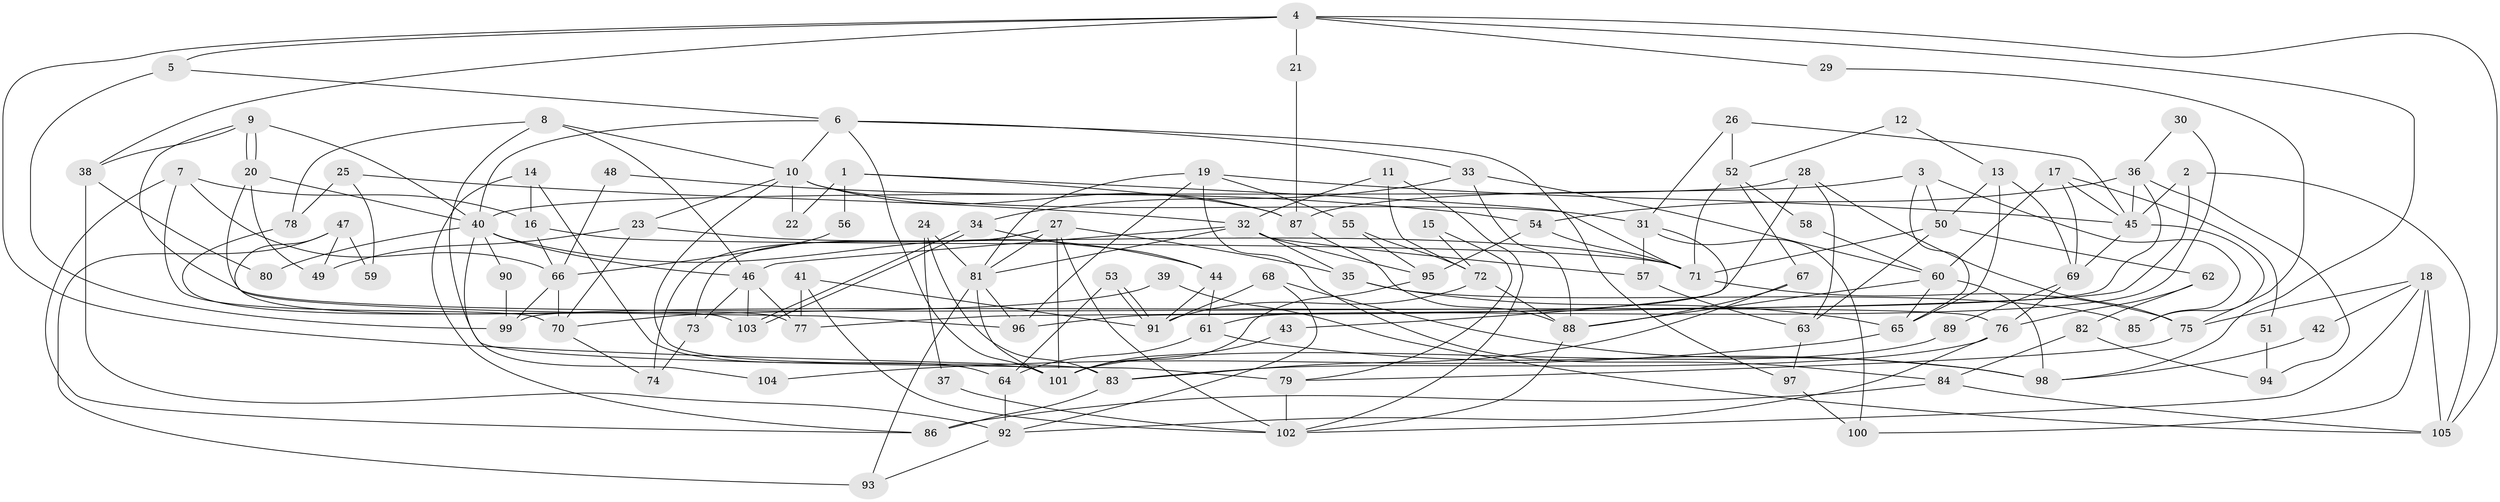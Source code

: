 // coarse degree distribution, {10: 0.03773584905660377, 4: 0.20754716981132076, 8: 0.03773584905660377, 5: 0.20754716981132076, 12: 0.018867924528301886, 2: 0.05660377358490566, 6: 0.18867924528301888, 3: 0.11320754716981132, 7: 0.07547169811320754, 9: 0.05660377358490566}
// Generated by graph-tools (version 1.1) at 2025/45/03/06/25 01:45:10]
// undirected, 105 vertices, 210 edges
graph export_dot {
graph [start="1"]
  node [color=gray90,style=filled];
  1;
  2;
  3;
  4;
  5;
  6;
  7;
  8;
  9;
  10;
  11;
  12;
  13;
  14;
  15;
  16;
  17;
  18;
  19;
  20;
  21;
  22;
  23;
  24;
  25;
  26;
  27;
  28;
  29;
  30;
  31;
  32;
  33;
  34;
  35;
  36;
  37;
  38;
  39;
  40;
  41;
  42;
  43;
  44;
  45;
  46;
  47;
  48;
  49;
  50;
  51;
  52;
  53;
  54;
  55;
  56;
  57;
  58;
  59;
  60;
  61;
  62;
  63;
  64;
  65;
  66;
  67;
  68;
  69;
  70;
  71;
  72;
  73;
  74;
  75;
  76;
  77;
  78;
  79;
  80;
  81;
  82;
  83;
  84;
  85;
  86;
  87;
  88;
  89;
  90;
  91;
  92;
  93;
  94;
  95;
  96;
  97;
  98;
  99;
  100;
  101;
  102;
  103;
  104;
  105;
  1 -- 71;
  1 -- 87;
  1 -- 22;
  1 -- 56;
  2 -- 45;
  2 -- 77;
  2 -- 105;
  3 -- 85;
  3 -- 87;
  3 -- 50;
  3 -- 65;
  4 -- 83;
  4 -- 38;
  4 -- 5;
  4 -- 21;
  4 -- 29;
  4 -- 98;
  4 -- 105;
  5 -- 6;
  5 -- 99;
  6 -- 10;
  6 -- 40;
  6 -- 33;
  6 -- 97;
  6 -- 101;
  7 -- 66;
  7 -- 16;
  7 -- 70;
  7 -- 86;
  8 -- 79;
  8 -- 10;
  8 -- 46;
  8 -- 78;
  9 -- 76;
  9 -- 20;
  9 -- 20;
  9 -- 38;
  9 -- 40;
  10 -- 31;
  10 -- 101;
  10 -- 22;
  10 -- 23;
  10 -- 87;
  11 -- 102;
  11 -- 32;
  11 -- 72;
  12 -- 13;
  12 -- 52;
  13 -- 65;
  13 -- 50;
  13 -- 69;
  14 -- 86;
  14 -- 16;
  14 -- 64;
  15 -- 79;
  15 -- 72;
  16 -- 71;
  16 -- 66;
  17 -- 69;
  17 -- 60;
  17 -- 45;
  17 -- 51;
  18 -- 105;
  18 -- 75;
  18 -- 42;
  18 -- 100;
  18 -- 102;
  19 -- 96;
  19 -- 55;
  19 -- 45;
  19 -- 81;
  19 -- 84;
  20 -- 40;
  20 -- 49;
  20 -- 96;
  21 -- 87;
  23 -- 70;
  23 -- 49;
  23 -- 71;
  24 -- 83;
  24 -- 81;
  24 -- 37;
  25 -- 32;
  25 -- 78;
  25 -- 59;
  26 -- 45;
  26 -- 52;
  26 -- 31;
  27 -- 102;
  27 -- 81;
  27 -- 35;
  27 -- 73;
  27 -- 74;
  27 -- 101;
  28 -- 40;
  28 -- 96;
  28 -- 63;
  28 -- 75;
  29 -- 75;
  30 -- 61;
  30 -- 36;
  31 -- 57;
  31 -- 43;
  31 -- 100;
  32 -- 81;
  32 -- 46;
  32 -- 35;
  32 -- 57;
  32 -- 95;
  33 -- 34;
  33 -- 60;
  33 -- 88;
  34 -- 103;
  34 -- 103;
  34 -- 44;
  35 -- 65;
  35 -- 85;
  36 -- 45;
  36 -- 54;
  36 -- 94;
  36 -- 99;
  37 -- 102;
  38 -- 92;
  38 -- 80;
  39 -- 105;
  39 -- 70;
  40 -- 46;
  40 -- 44;
  40 -- 80;
  40 -- 90;
  40 -- 104;
  41 -- 102;
  41 -- 91;
  41 -- 77;
  42 -- 98;
  43 -- 101;
  44 -- 91;
  44 -- 61;
  45 -- 69;
  45 -- 85;
  46 -- 77;
  46 -- 73;
  46 -- 103;
  47 -- 93;
  47 -- 49;
  47 -- 59;
  47 -- 77;
  48 -- 54;
  48 -- 66;
  50 -- 63;
  50 -- 62;
  50 -- 71;
  51 -- 94;
  52 -- 67;
  52 -- 71;
  52 -- 58;
  53 -- 91;
  53 -- 91;
  53 -- 64;
  54 -- 71;
  54 -- 95;
  55 -- 72;
  55 -- 95;
  56 -- 66;
  57 -- 63;
  58 -- 60;
  60 -- 65;
  60 -- 88;
  60 -- 98;
  61 -- 98;
  61 -- 64;
  62 -- 76;
  62 -- 82;
  63 -- 97;
  64 -- 92;
  65 -- 104;
  66 -- 99;
  66 -- 70;
  67 -- 83;
  67 -- 88;
  68 -- 91;
  68 -- 98;
  68 -- 92;
  69 -- 76;
  69 -- 89;
  70 -- 74;
  71 -- 75;
  72 -- 88;
  72 -- 91;
  73 -- 74;
  75 -- 79;
  76 -- 92;
  76 -- 83;
  78 -- 103;
  79 -- 102;
  81 -- 101;
  81 -- 93;
  81 -- 96;
  82 -- 84;
  82 -- 94;
  83 -- 86;
  84 -- 105;
  84 -- 86;
  87 -- 88;
  88 -- 102;
  89 -- 101;
  90 -- 99;
  92 -- 93;
  95 -- 101;
  97 -- 100;
}
